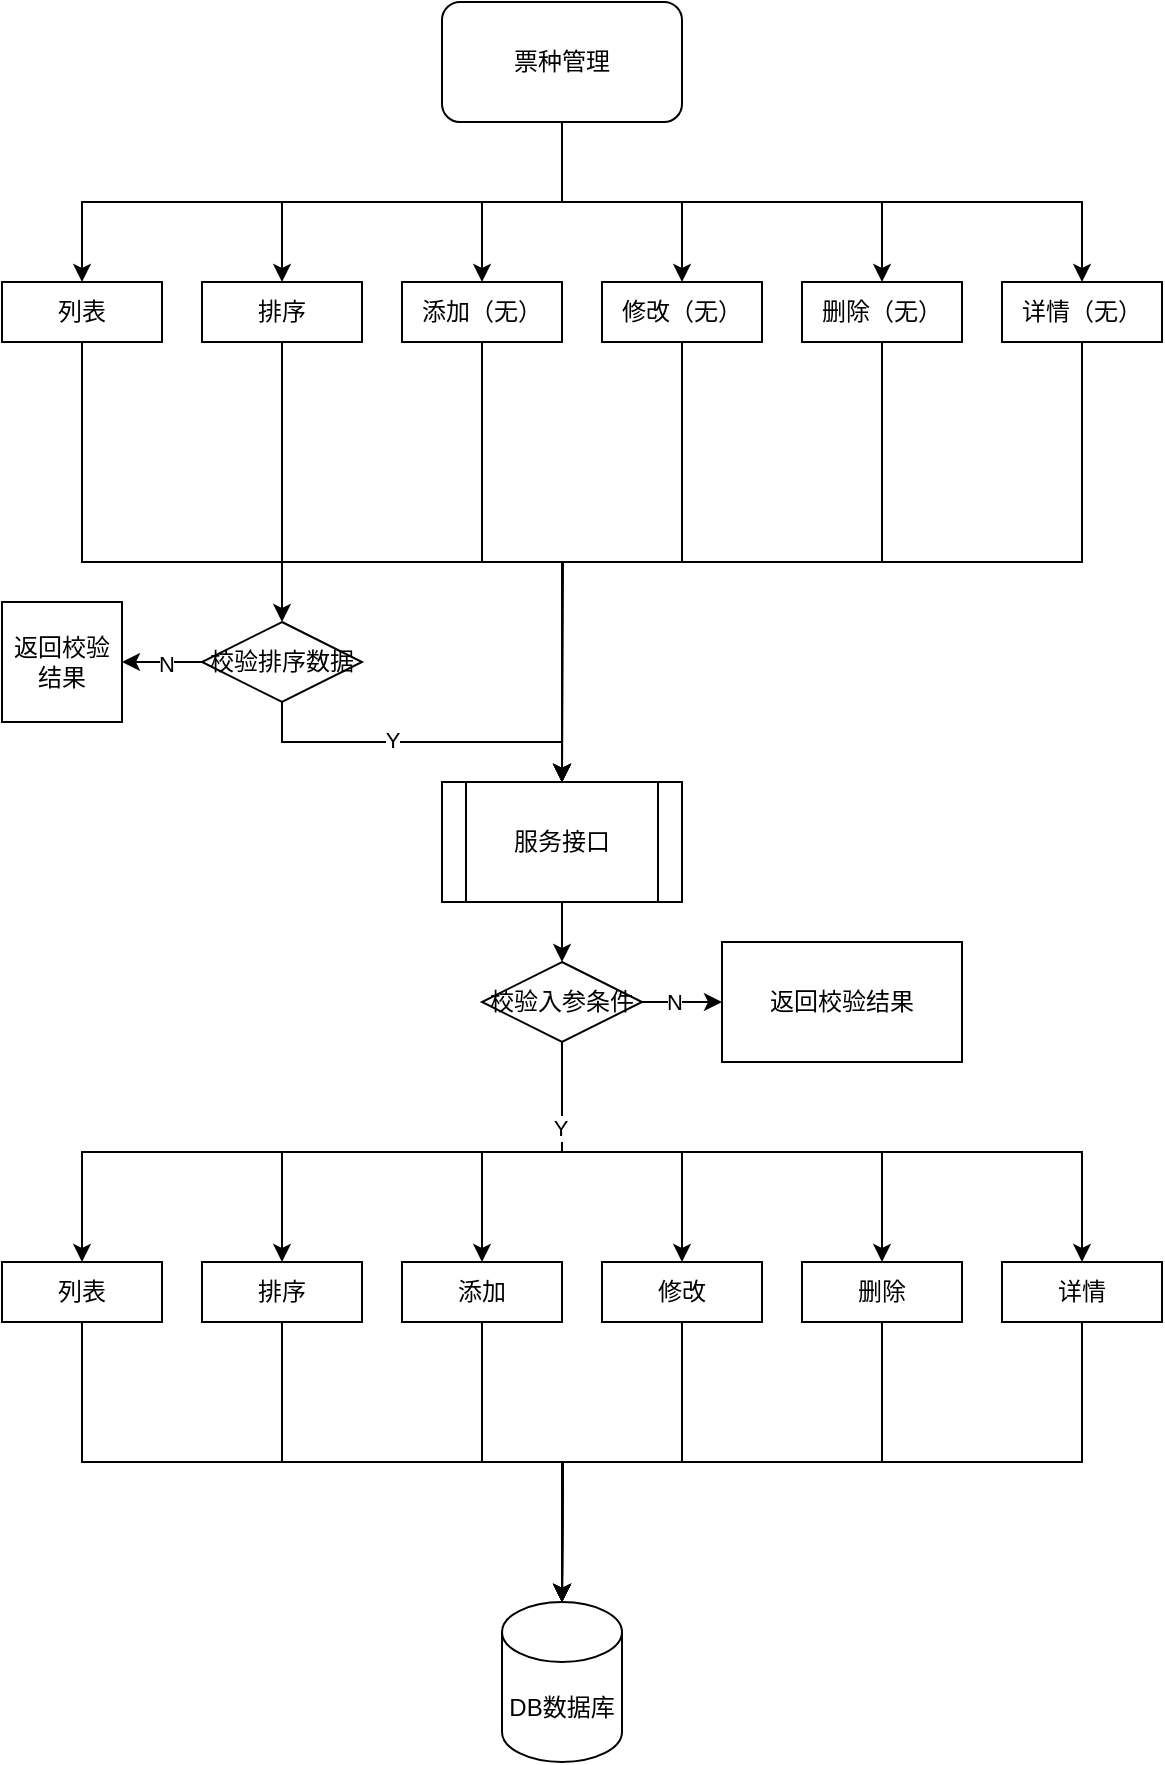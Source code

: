 <mxfile version="20.0.4" type="github">
  <diagram id="JeX9rl3rUgD13nwQGrPr" name="票种管理">
    <mxGraphModel dx="1422" dy="754" grid="1" gridSize="10" guides="1" tooltips="1" connect="1" arrows="1" fold="1" page="1" pageScale="1" pageWidth="827" pageHeight="1169" math="0" shadow="0">
      <root>
        <object label="" id="0">
          <mxCell />
        </object>
        <mxCell id="1" parent="0" />
        <mxCell id="nKsr4vJ9wWT-BAdVvBZN-21" style="edgeStyle=orthogonalEdgeStyle;rounded=0;orthogonalLoop=1;jettySize=auto;html=1;exitX=0.5;exitY=1;exitDx=0;exitDy=0;" edge="1" parent="1" source="nKsr4vJ9wWT-BAdVvBZN-1" target="nKsr4vJ9wWT-BAdVvBZN-10">
          <mxGeometry relative="1" as="geometry" />
        </mxCell>
        <mxCell id="nKsr4vJ9wWT-BAdVvBZN-26" style="edgeStyle=orthogonalEdgeStyle;rounded=0;orthogonalLoop=1;jettySize=auto;html=1;exitX=0.5;exitY=1;exitDx=0;exitDy=0;entryX=0.5;entryY=0;entryDx=0;entryDy=0;" edge="1" parent="1" source="nKsr4vJ9wWT-BAdVvBZN-1" target="nKsr4vJ9wWT-BAdVvBZN-11">
          <mxGeometry relative="1" as="geometry" />
        </mxCell>
        <mxCell id="nKsr4vJ9wWT-BAdVvBZN-27" style="edgeStyle=orthogonalEdgeStyle;rounded=0;orthogonalLoop=1;jettySize=auto;html=1;exitX=0.5;exitY=1;exitDx=0;exitDy=0;entryX=0.5;entryY=0;entryDx=0;entryDy=0;" edge="1" parent="1" source="nKsr4vJ9wWT-BAdVvBZN-1" target="nKsr4vJ9wWT-BAdVvBZN-12">
          <mxGeometry relative="1" as="geometry" />
        </mxCell>
        <mxCell id="nKsr4vJ9wWT-BAdVvBZN-28" style="edgeStyle=orthogonalEdgeStyle;rounded=0;orthogonalLoop=1;jettySize=auto;html=1;exitX=0.5;exitY=1;exitDx=0;exitDy=0;entryX=0.5;entryY=0;entryDx=0;entryDy=0;" edge="1" parent="1" source="nKsr4vJ9wWT-BAdVvBZN-1" target="nKsr4vJ9wWT-BAdVvBZN-13">
          <mxGeometry relative="1" as="geometry" />
        </mxCell>
        <mxCell id="nKsr4vJ9wWT-BAdVvBZN-29" style="edgeStyle=orthogonalEdgeStyle;rounded=0;orthogonalLoop=1;jettySize=auto;html=1;exitX=0.5;exitY=1;exitDx=0;exitDy=0;" edge="1" parent="1" source="nKsr4vJ9wWT-BAdVvBZN-1" target="nKsr4vJ9wWT-BAdVvBZN-14">
          <mxGeometry relative="1" as="geometry" />
        </mxCell>
        <mxCell id="nKsr4vJ9wWT-BAdVvBZN-30" style="edgeStyle=orthogonalEdgeStyle;rounded=0;orthogonalLoop=1;jettySize=auto;html=1;exitX=0.5;exitY=1;exitDx=0;exitDy=0;entryX=0.5;entryY=0;entryDx=0;entryDy=0;" edge="1" parent="1" source="nKsr4vJ9wWT-BAdVvBZN-1" target="nKsr4vJ9wWT-BAdVvBZN-9">
          <mxGeometry relative="1" as="geometry" />
        </mxCell>
        <mxCell id="nKsr4vJ9wWT-BAdVvBZN-1" value="&lt;font style=&quot;vertical-align: inherit;&quot;&gt;&lt;font style=&quot;vertical-align: inherit;&quot;&gt;票种管理&lt;/font&gt;&lt;/font&gt;" style="rounded=1;whiteSpace=wrap;html=1;" vertex="1" parent="1">
          <mxGeometry x="240" y="20" width="120" height="60" as="geometry" />
        </mxCell>
        <mxCell id="nKsr4vJ9wWT-BAdVvBZN-31" style="edgeStyle=orthogonalEdgeStyle;rounded=0;orthogonalLoop=1;jettySize=auto;html=1;exitX=0.5;exitY=1;exitDx=0;exitDy=0;entryX=0.5;entryY=0;entryDx=0;entryDy=0;" edge="1" parent="1" source="nKsr4vJ9wWT-BAdVvBZN-9" target="nKsr4vJ9wWT-BAdVvBZN-17">
          <mxGeometry relative="1" as="geometry" />
        </mxCell>
        <mxCell id="nKsr4vJ9wWT-BAdVvBZN-9" value="&lt;font style=&quot;vertical-align: inherit;&quot;&gt;&lt;font style=&quot;vertical-align: inherit;&quot;&gt;列表&lt;/font&gt;&lt;/font&gt;" style="rounded=0;whiteSpace=wrap;html=1;" vertex="1" parent="1">
          <mxGeometry x="20" y="160" width="80" height="30" as="geometry" />
        </mxCell>
        <mxCell id="nKsr4vJ9wWT-BAdVvBZN-38" value="" style="edgeStyle=orthogonalEdgeStyle;rounded=0;orthogonalLoop=1;jettySize=auto;html=1;" edge="1" parent="1" source="nKsr4vJ9wWT-BAdVvBZN-10" target="nKsr4vJ9wWT-BAdVvBZN-37">
          <mxGeometry relative="1" as="geometry" />
        </mxCell>
        <mxCell id="nKsr4vJ9wWT-BAdVvBZN-10" value="&lt;font style=&quot;vertical-align: inherit;&quot;&gt;&lt;font style=&quot;vertical-align: inherit;&quot;&gt;排序&lt;/font&gt;&lt;/font&gt;" style="rounded=0;whiteSpace=wrap;html=1;" vertex="1" parent="1">
          <mxGeometry x="120" y="160" width="80" height="30" as="geometry" />
        </mxCell>
        <mxCell id="nKsr4vJ9wWT-BAdVvBZN-33" style="edgeStyle=orthogonalEdgeStyle;rounded=0;orthogonalLoop=1;jettySize=auto;html=1;exitX=0.5;exitY=1;exitDx=0;exitDy=0;entryX=0.5;entryY=0;entryDx=0;entryDy=0;" edge="1" parent="1" source="nKsr4vJ9wWT-BAdVvBZN-11" target="nKsr4vJ9wWT-BAdVvBZN-17">
          <mxGeometry relative="1" as="geometry" />
        </mxCell>
        <mxCell id="nKsr4vJ9wWT-BAdVvBZN-11" value="&lt;font style=&quot;vertical-align: inherit;&quot;&gt;&lt;font style=&quot;vertical-align: inherit;&quot;&gt;添加（无）&lt;/font&gt;&lt;/font&gt;" style="rounded=0;whiteSpace=wrap;html=1;" vertex="1" parent="1">
          <mxGeometry x="220" y="160" width="80" height="30" as="geometry" />
        </mxCell>
        <mxCell id="nKsr4vJ9wWT-BAdVvBZN-34" style="edgeStyle=orthogonalEdgeStyle;rounded=0;orthogonalLoop=1;jettySize=auto;html=1;exitX=0.5;exitY=1;exitDx=0;exitDy=0;entryX=0.5;entryY=0;entryDx=0;entryDy=0;" edge="1" parent="1" source="nKsr4vJ9wWT-BAdVvBZN-12" target="nKsr4vJ9wWT-BAdVvBZN-17">
          <mxGeometry relative="1" as="geometry" />
        </mxCell>
        <mxCell id="nKsr4vJ9wWT-BAdVvBZN-12" value="&lt;font style=&quot;vertical-align: inherit;&quot;&gt;&lt;font style=&quot;vertical-align: inherit;&quot;&gt;修改（无）&lt;/font&gt;&lt;/font&gt;" style="rounded=0;whiteSpace=wrap;html=1;" vertex="1" parent="1">
          <mxGeometry x="320" y="160" width="80" height="30" as="geometry" />
        </mxCell>
        <mxCell id="nKsr4vJ9wWT-BAdVvBZN-42" style="edgeStyle=orthogonalEdgeStyle;rounded=0;orthogonalLoop=1;jettySize=auto;html=1;exitX=0.5;exitY=1;exitDx=0;exitDy=0;entryX=0.5;entryY=0;entryDx=0;entryDy=0;" edge="1" parent="1" source="nKsr4vJ9wWT-BAdVvBZN-13" target="nKsr4vJ9wWT-BAdVvBZN-17">
          <mxGeometry relative="1" as="geometry" />
        </mxCell>
        <mxCell id="nKsr4vJ9wWT-BAdVvBZN-13" value="&lt;font style=&quot;vertical-align: inherit;&quot;&gt;&lt;font style=&quot;vertical-align: inherit;&quot;&gt;删除（无）&lt;/font&gt;&lt;/font&gt;" style="rounded=0;whiteSpace=wrap;html=1;" vertex="1" parent="1">
          <mxGeometry x="420" y="160" width="80" height="30" as="geometry" />
        </mxCell>
        <mxCell id="nKsr4vJ9wWT-BAdVvBZN-43" style="edgeStyle=orthogonalEdgeStyle;rounded=0;orthogonalLoop=1;jettySize=auto;html=1;exitX=0.5;exitY=1;exitDx=0;exitDy=0;" edge="1" parent="1" source="nKsr4vJ9wWT-BAdVvBZN-14">
          <mxGeometry relative="1" as="geometry">
            <mxPoint x="300" y="410" as="targetPoint" />
          </mxGeometry>
        </mxCell>
        <mxCell id="nKsr4vJ9wWT-BAdVvBZN-14" value="&lt;font style=&quot;vertical-align: inherit;&quot;&gt;&lt;font style=&quot;vertical-align: inherit;&quot;&gt;详情（无）&lt;/font&gt;&lt;/font&gt;" style="rounded=0;whiteSpace=wrap;html=1;" vertex="1" parent="1">
          <mxGeometry x="520" y="160" width="80" height="30" as="geometry" />
        </mxCell>
        <mxCell id="nKsr4vJ9wWT-BAdVvBZN-53" value="" style="edgeStyle=orthogonalEdgeStyle;rounded=0;orthogonalLoop=1;jettySize=auto;html=1;" edge="1" parent="1" source="nKsr4vJ9wWT-BAdVvBZN-17" target="nKsr4vJ9wWT-BAdVvBZN-52">
          <mxGeometry relative="1" as="geometry" />
        </mxCell>
        <mxCell id="nKsr4vJ9wWT-BAdVvBZN-17" value="&lt;font style=&quot;vertical-align: inherit;&quot;&gt;&lt;font style=&quot;vertical-align: inherit;&quot;&gt;服务接口&lt;/font&gt;&lt;/font&gt;" style="shape=process;whiteSpace=wrap;html=1;backgroundOutline=1;" vertex="1" parent="1">
          <mxGeometry x="240" y="410" width="120" height="60" as="geometry" />
        </mxCell>
        <mxCell id="nKsr4vJ9wWT-BAdVvBZN-39" style="edgeStyle=orthogonalEdgeStyle;rounded=0;orthogonalLoop=1;jettySize=auto;html=1;exitX=0.5;exitY=1;exitDx=0;exitDy=0;entryX=0.5;entryY=0;entryDx=0;entryDy=0;" edge="1" parent="1" source="nKsr4vJ9wWT-BAdVvBZN-37" target="nKsr4vJ9wWT-BAdVvBZN-17">
          <mxGeometry relative="1" as="geometry" />
        </mxCell>
        <mxCell id="nKsr4vJ9wWT-BAdVvBZN-40" value="&lt;font style=&quot;vertical-align: inherit;&quot;&gt;&lt;font style=&quot;vertical-align: inherit;&quot;&gt;Y&lt;/font&gt;&lt;/font&gt;" style="edgeLabel;html=1;align=center;verticalAlign=middle;resizable=0;points=[];" vertex="1" connectable="0" parent="nKsr4vJ9wWT-BAdVvBZN-39">
          <mxGeometry x="-0.175" y="1" relative="1" as="geometry">
            <mxPoint as="offset" />
          </mxGeometry>
        </mxCell>
        <mxCell id="nKsr4vJ9wWT-BAdVvBZN-64" value="" style="edgeStyle=orthogonalEdgeStyle;rounded=0;orthogonalLoop=1;jettySize=auto;html=1;" edge="1" parent="1" source="nKsr4vJ9wWT-BAdVvBZN-37" target="nKsr4vJ9wWT-BAdVvBZN-63">
          <mxGeometry relative="1" as="geometry" />
        </mxCell>
        <mxCell id="nKsr4vJ9wWT-BAdVvBZN-71" value="N" style="edgeLabel;html=1;align=center;verticalAlign=middle;resizable=0;points=[];" vertex="1" connectable="0" parent="nKsr4vJ9wWT-BAdVvBZN-64">
          <mxGeometry x="-0.083" y="1" relative="1" as="geometry">
            <mxPoint as="offset" />
          </mxGeometry>
        </mxCell>
        <mxCell id="nKsr4vJ9wWT-BAdVvBZN-37" value="&lt;font style=&quot;vertical-align: inherit;&quot;&gt;&lt;font style=&quot;vertical-align: inherit;&quot;&gt;校验排序数据&lt;/font&gt;&lt;/font&gt;" style="rhombus;whiteSpace=wrap;html=1;rounded=0;" vertex="1" parent="1">
          <mxGeometry x="120" y="330" width="80" height="40" as="geometry" />
        </mxCell>
        <mxCell id="nKsr4vJ9wWT-BAdVvBZN-77" style="edgeStyle=orthogonalEdgeStyle;rounded=0;orthogonalLoop=1;jettySize=auto;html=1;exitX=0.5;exitY=1;exitDx=0;exitDy=0;" edge="1" parent="1" source="nKsr4vJ9wWT-BAdVvBZN-44" target="nKsr4vJ9wWT-BAdVvBZN-76">
          <mxGeometry relative="1" as="geometry" />
        </mxCell>
        <mxCell id="nKsr4vJ9wWT-BAdVvBZN-44" value="&lt;font style=&quot;vertical-align: inherit;&quot;&gt;&lt;font style=&quot;vertical-align: inherit;&quot;&gt;列表&lt;/font&gt;&lt;/font&gt;" style="rounded=0;whiteSpace=wrap;html=1;" vertex="1" parent="1">
          <mxGeometry x="20" y="650" width="80" height="30" as="geometry" />
        </mxCell>
        <mxCell id="nKsr4vJ9wWT-BAdVvBZN-78" style="edgeStyle=orthogonalEdgeStyle;rounded=0;orthogonalLoop=1;jettySize=auto;html=1;exitX=0.5;exitY=1;exitDx=0;exitDy=0;" edge="1" parent="1" source="nKsr4vJ9wWT-BAdVvBZN-45">
          <mxGeometry relative="1" as="geometry">
            <mxPoint x="300" y="820" as="targetPoint" />
          </mxGeometry>
        </mxCell>
        <mxCell id="nKsr4vJ9wWT-BAdVvBZN-45" value="&lt;font style=&quot;vertical-align: inherit;&quot;&gt;&lt;font style=&quot;vertical-align: inherit;&quot;&gt;&lt;font style=&quot;vertical-align: inherit;&quot;&gt;&lt;font style=&quot;vertical-align: inherit;&quot;&gt;排序&lt;/font&gt;&lt;/font&gt;&lt;/font&gt;&lt;/font&gt;" style="rounded=0;whiteSpace=wrap;html=1;" vertex="1" parent="1">
          <mxGeometry x="120" y="650" width="80" height="30" as="geometry" />
        </mxCell>
        <mxCell id="nKsr4vJ9wWT-BAdVvBZN-79" style="edgeStyle=orthogonalEdgeStyle;rounded=0;orthogonalLoop=1;jettySize=auto;html=1;exitX=0.5;exitY=1;exitDx=0;exitDy=0;" edge="1" parent="1" source="nKsr4vJ9wWT-BAdVvBZN-46">
          <mxGeometry relative="1" as="geometry">
            <mxPoint x="300" y="820" as="targetPoint" />
          </mxGeometry>
        </mxCell>
        <mxCell id="nKsr4vJ9wWT-BAdVvBZN-46" value="&lt;font style=&quot;vertical-align: inherit;&quot;&gt;&lt;font style=&quot;vertical-align: inherit;&quot;&gt;&lt;font style=&quot;vertical-align: inherit;&quot;&gt;&lt;font style=&quot;vertical-align: inherit;&quot;&gt;添加&lt;/font&gt;&lt;/font&gt;&lt;/font&gt;&lt;/font&gt;" style="rounded=0;whiteSpace=wrap;html=1;" vertex="1" parent="1">
          <mxGeometry x="220" y="650" width="80" height="30" as="geometry" />
        </mxCell>
        <mxCell id="nKsr4vJ9wWT-BAdVvBZN-80" style="edgeStyle=orthogonalEdgeStyle;rounded=0;orthogonalLoop=1;jettySize=auto;html=1;exitX=0.5;exitY=1;exitDx=0;exitDy=0;" edge="1" parent="1" source="nKsr4vJ9wWT-BAdVvBZN-47">
          <mxGeometry relative="1" as="geometry">
            <mxPoint x="300" y="820" as="targetPoint" />
          </mxGeometry>
        </mxCell>
        <mxCell id="nKsr4vJ9wWT-BAdVvBZN-47" value="&lt;font style=&quot;vertical-align: inherit;&quot;&gt;&lt;font style=&quot;vertical-align: inherit;&quot;&gt;&lt;font style=&quot;vertical-align: inherit;&quot;&gt;&lt;font style=&quot;vertical-align: inherit;&quot;&gt;修改&lt;/font&gt;&lt;/font&gt;&lt;/font&gt;&lt;/font&gt;" style="rounded=0;whiteSpace=wrap;html=1;" vertex="1" parent="1">
          <mxGeometry x="320" y="650" width="80" height="30" as="geometry" />
        </mxCell>
        <mxCell id="nKsr4vJ9wWT-BAdVvBZN-81" style="edgeStyle=orthogonalEdgeStyle;rounded=0;orthogonalLoop=1;jettySize=auto;html=1;exitX=0.5;exitY=1;exitDx=0;exitDy=0;" edge="1" parent="1" source="nKsr4vJ9wWT-BAdVvBZN-48" target="nKsr4vJ9wWT-BAdVvBZN-76">
          <mxGeometry relative="1" as="geometry" />
        </mxCell>
        <mxCell id="nKsr4vJ9wWT-BAdVvBZN-48" value="&lt;font style=&quot;vertical-align: inherit;&quot;&gt;&lt;font style=&quot;vertical-align: inherit;&quot;&gt;&lt;font style=&quot;vertical-align: inherit;&quot;&gt;&lt;font style=&quot;vertical-align: inherit;&quot;&gt;删除&lt;/font&gt;&lt;/font&gt;&lt;/font&gt;&lt;/font&gt;" style="rounded=0;whiteSpace=wrap;html=1;" vertex="1" parent="1">
          <mxGeometry x="420" y="650" width="80" height="30" as="geometry" />
        </mxCell>
        <mxCell id="nKsr4vJ9wWT-BAdVvBZN-82" style="edgeStyle=orthogonalEdgeStyle;rounded=0;orthogonalLoop=1;jettySize=auto;html=1;exitX=0.5;exitY=1;exitDx=0;exitDy=0;entryX=0.5;entryY=0;entryDx=0;entryDy=0;entryPerimeter=0;" edge="1" parent="1" source="nKsr4vJ9wWT-BAdVvBZN-49" target="nKsr4vJ9wWT-BAdVvBZN-76">
          <mxGeometry relative="1" as="geometry" />
        </mxCell>
        <mxCell id="nKsr4vJ9wWT-BAdVvBZN-49" value="&lt;font style=&quot;vertical-align: inherit;&quot;&gt;&lt;font style=&quot;vertical-align: inherit;&quot;&gt;&lt;font style=&quot;vertical-align: inherit;&quot;&gt;&lt;font style=&quot;vertical-align: inherit;&quot;&gt;详情&lt;/font&gt;&lt;/font&gt;&lt;/font&gt;&lt;/font&gt;" style="rounded=0;whiteSpace=wrap;html=1;" vertex="1" parent="1">
          <mxGeometry x="520" y="650" width="80" height="30" as="geometry" />
        </mxCell>
        <mxCell id="nKsr4vJ9wWT-BAdVvBZN-54" style="edgeStyle=orthogonalEdgeStyle;rounded=0;orthogonalLoop=1;jettySize=auto;html=1;exitX=0.5;exitY=1;exitDx=0;exitDy=0;" edge="1" parent="1" source="nKsr4vJ9wWT-BAdVvBZN-52" target="nKsr4vJ9wWT-BAdVvBZN-44">
          <mxGeometry relative="1" as="geometry" />
        </mxCell>
        <mxCell id="nKsr4vJ9wWT-BAdVvBZN-55" style="edgeStyle=orthogonalEdgeStyle;rounded=0;orthogonalLoop=1;jettySize=auto;html=1;exitX=0.5;exitY=1;exitDx=0;exitDy=0;entryX=0.5;entryY=0;entryDx=0;entryDy=0;" edge="1" parent="1" source="nKsr4vJ9wWT-BAdVvBZN-52" target="nKsr4vJ9wWT-BAdVvBZN-45">
          <mxGeometry relative="1" as="geometry" />
        </mxCell>
        <mxCell id="nKsr4vJ9wWT-BAdVvBZN-56" style="edgeStyle=orthogonalEdgeStyle;rounded=0;orthogonalLoop=1;jettySize=auto;html=1;exitX=0.5;exitY=1;exitDx=0;exitDy=0;" edge="1" parent="1" source="nKsr4vJ9wWT-BAdVvBZN-52" target="nKsr4vJ9wWT-BAdVvBZN-46">
          <mxGeometry relative="1" as="geometry" />
        </mxCell>
        <mxCell id="nKsr4vJ9wWT-BAdVvBZN-57" style="edgeStyle=orthogonalEdgeStyle;rounded=0;orthogonalLoop=1;jettySize=auto;html=1;exitX=0.5;exitY=1;exitDx=0;exitDy=0;" edge="1" parent="1" source="nKsr4vJ9wWT-BAdVvBZN-52" target="nKsr4vJ9wWT-BAdVvBZN-47">
          <mxGeometry relative="1" as="geometry" />
        </mxCell>
        <mxCell id="nKsr4vJ9wWT-BAdVvBZN-58" style="edgeStyle=orthogonalEdgeStyle;rounded=0;orthogonalLoop=1;jettySize=auto;html=1;exitX=0.5;exitY=1;exitDx=0;exitDy=0;" edge="1" parent="1" source="nKsr4vJ9wWT-BAdVvBZN-52" target="nKsr4vJ9wWT-BAdVvBZN-48">
          <mxGeometry relative="1" as="geometry" />
        </mxCell>
        <mxCell id="nKsr4vJ9wWT-BAdVvBZN-59" style="edgeStyle=orthogonalEdgeStyle;rounded=0;orthogonalLoop=1;jettySize=auto;html=1;exitX=0.5;exitY=1;exitDx=0;exitDy=0;" edge="1" parent="1" source="nKsr4vJ9wWT-BAdVvBZN-52" target="nKsr4vJ9wWT-BAdVvBZN-49">
          <mxGeometry relative="1" as="geometry" />
        </mxCell>
        <mxCell id="nKsr4vJ9wWT-BAdVvBZN-60" value="&lt;font style=&quot;vertical-align: inherit;&quot;&gt;&lt;font style=&quot;vertical-align: inherit;&quot;&gt;Y&lt;br&gt;&lt;/font&gt;&lt;/font&gt;" style="edgeLabel;html=1;align=center;verticalAlign=middle;resizable=0;points=[];" vertex="1" connectable="0" parent="nKsr4vJ9wWT-BAdVvBZN-59">
          <mxGeometry x="-0.768" y="-1" relative="1" as="geometry">
            <mxPoint as="offset" />
          </mxGeometry>
        </mxCell>
        <mxCell id="nKsr4vJ9wWT-BAdVvBZN-69" style="edgeStyle=orthogonalEdgeStyle;rounded=0;orthogonalLoop=1;jettySize=auto;html=1;exitX=1;exitY=0.5;exitDx=0;exitDy=0;" edge="1" parent="1" source="nKsr4vJ9wWT-BAdVvBZN-52" target="nKsr4vJ9wWT-BAdVvBZN-67">
          <mxGeometry relative="1" as="geometry">
            <Array as="points">
              <mxPoint x="370" y="520" />
              <mxPoint x="370" y="520" />
            </Array>
          </mxGeometry>
        </mxCell>
        <mxCell id="nKsr4vJ9wWT-BAdVvBZN-70" value="N" style="edgeLabel;html=1;align=center;verticalAlign=middle;resizable=0;points=[];" vertex="1" connectable="0" parent="nKsr4vJ9wWT-BAdVvBZN-69">
          <mxGeometry x="-0.192" relative="1" as="geometry">
            <mxPoint as="offset" />
          </mxGeometry>
        </mxCell>
        <mxCell id="nKsr4vJ9wWT-BAdVvBZN-52" value="&lt;font style=&quot;vertical-align: inherit;&quot;&gt;&lt;font style=&quot;vertical-align: inherit;&quot;&gt;校验入参条件&lt;/font&gt;&lt;/font&gt;" style="rhombus;whiteSpace=wrap;html=1;" vertex="1" parent="1">
          <mxGeometry x="260" y="500" width="80" height="40" as="geometry" />
        </mxCell>
        <mxCell id="nKsr4vJ9wWT-BAdVvBZN-63" value="&lt;font style=&quot;vertical-align: inherit;&quot;&gt;&lt;font style=&quot;vertical-align: inherit;&quot;&gt;返回校验结果&lt;/font&gt;&lt;/font&gt;" style="rounded=0;whiteSpace=wrap;html=1;" vertex="1" parent="1">
          <mxGeometry x="20" y="320" width="60" height="60" as="geometry" />
        </mxCell>
        <mxCell id="nKsr4vJ9wWT-BAdVvBZN-67" value="&lt;font style=&quot;vertical-align: inherit;&quot;&gt;&lt;font style=&quot;vertical-align: inherit;&quot;&gt;返回校验结果&lt;/font&gt;&lt;/font&gt;" style="whiteSpace=wrap;html=1;" vertex="1" parent="1">
          <mxGeometry x="380" y="490" width="120" height="60" as="geometry" />
        </mxCell>
        <mxCell id="nKsr4vJ9wWT-BAdVvBZN-76" value="DB数据库" style="shape=cylinder3;whiteSpace=wrap;html=1;boundedLbl=1;backgroundOutline=1;size=15;" vertex="1" parent="1">
          <mxGeometry x="270" y="820" width="60" height="80" as="geometry" />
        </mxCell>
      </root>
    </mxGraphModel>
  </diagram>
</mxfile>
